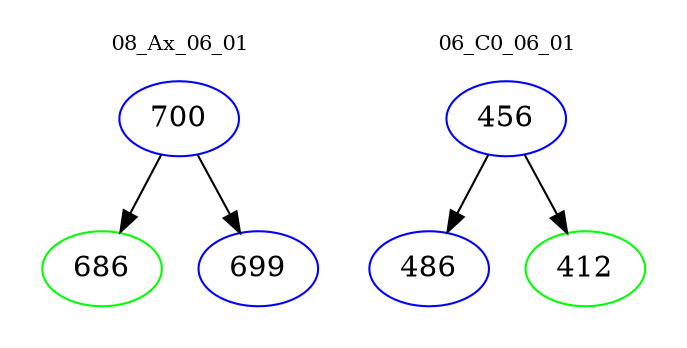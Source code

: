 digraph{
subgraph cluster_0 {
color = white
label = "08_Ax_06_01";
fontsize=10;
T0_700 [label="700", color="blue"]
T0_700 -> T0_686 [color="black"]
T0_686 [label="686", color="green"]
T0_700 -> T0_699 [color="black"]
T0_699 [label="699", color="blue"]
}
subgraph cluster_1 {
color = white
label = "06_C0_06_01";
fontsize=10;
T1_456 [label="456", color="blue"]
T1_456 -> T1_486 [color="black"]
T1_486 [label="486", color="blue"]
T1_456 -> T1_412 [color="black"]
T1_412 [label="412", color="green"]
}
}
